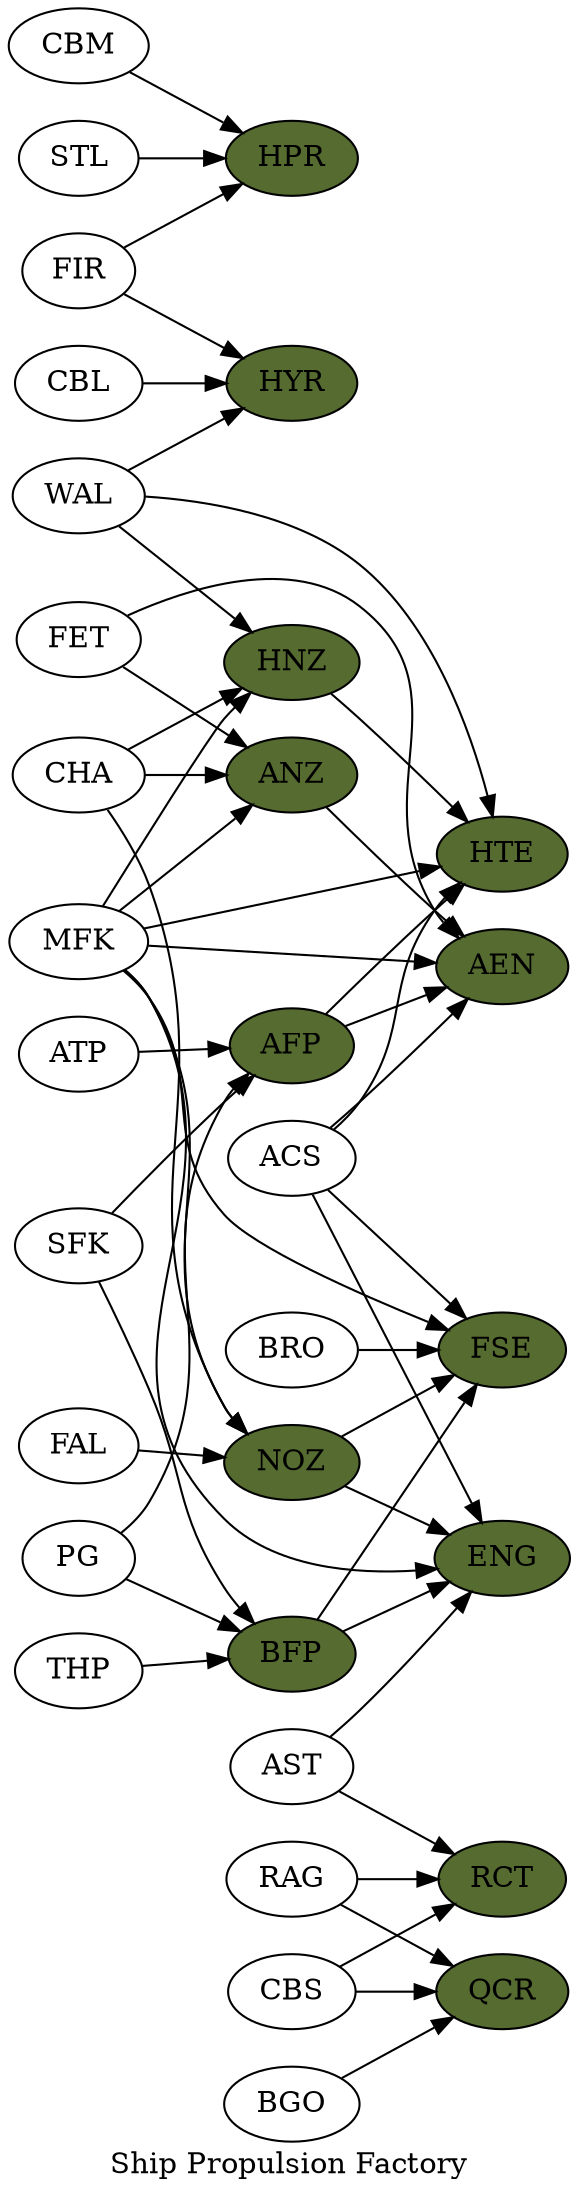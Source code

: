 digraph SPF {
    rankdir=LR
    label = "Ship Propulsion Factory";
    
    node [style=filled,fillcolor=darkolivegreen]
    HPR HYR AEN FSE NOZ ANZ AFP QCR RCT HNZ ENG HTE BFP

    //{ rank=same; "ship engines" HPR HYR AEN FSE NOZ ANZ AFP QCR RCT HNZ ENG HTE BFP };

    node [fillcolor=white];

    { FIR STL CBM } -> HPR
    { FIR WAL CBL } -> HYR
    { AFP ANZ FET ACS MFK } -> AEN
    { BFP NOZ BRO ACS MFK } -> FSE
    { FAL MFK CHA } -> NOZ
    { FET MFK CHA } -> ANZ
    { SFK PG ATP } -> AFP
    { RAG BGO CBS } -> QCR
    { RAG AST CBS } -> RCT
    { WAL MFK CHA } -> HNZ
    { BFP NOZ AST ACS MFK } -> ENG
    { AFP HNZ WAL ACS MFK } -> HTE
    { SFK PG THP } -> BFP
}